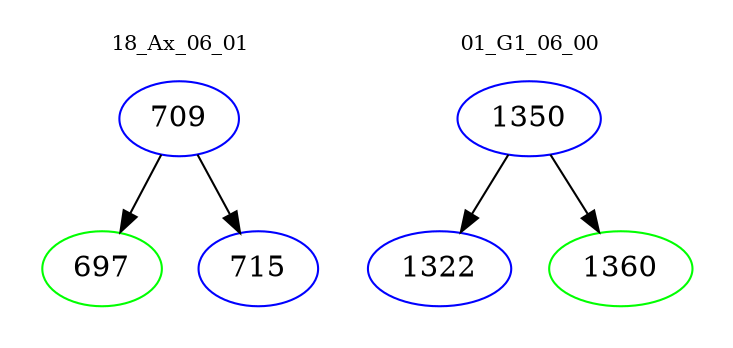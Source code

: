 digraph{
subgraph cluster_0 {
color = white
label = "18_Ax_06_01";
fontsize=10;
T0_709 [label="709", color="blue"]
T0_709 -> T0_697 [color="black"]
T0_697 [label="697", color="green"]
T0_709 -> T0_715 [color="black"]
T0_715 [label="715", color="blue"]
}
subgraph cluster_1 {
color = white
label = "01_G1_06_00";
fontsize=10;
T1_1350 [label="1350", color="blue"]
T1_1350 -> T1_1322 [color="black"]
T1_1322 [label="1322", color="blue"]
T1_1350 -> T1_1360 [color="black"]
T1_1360 [label="1360", color="green"]
}
}
